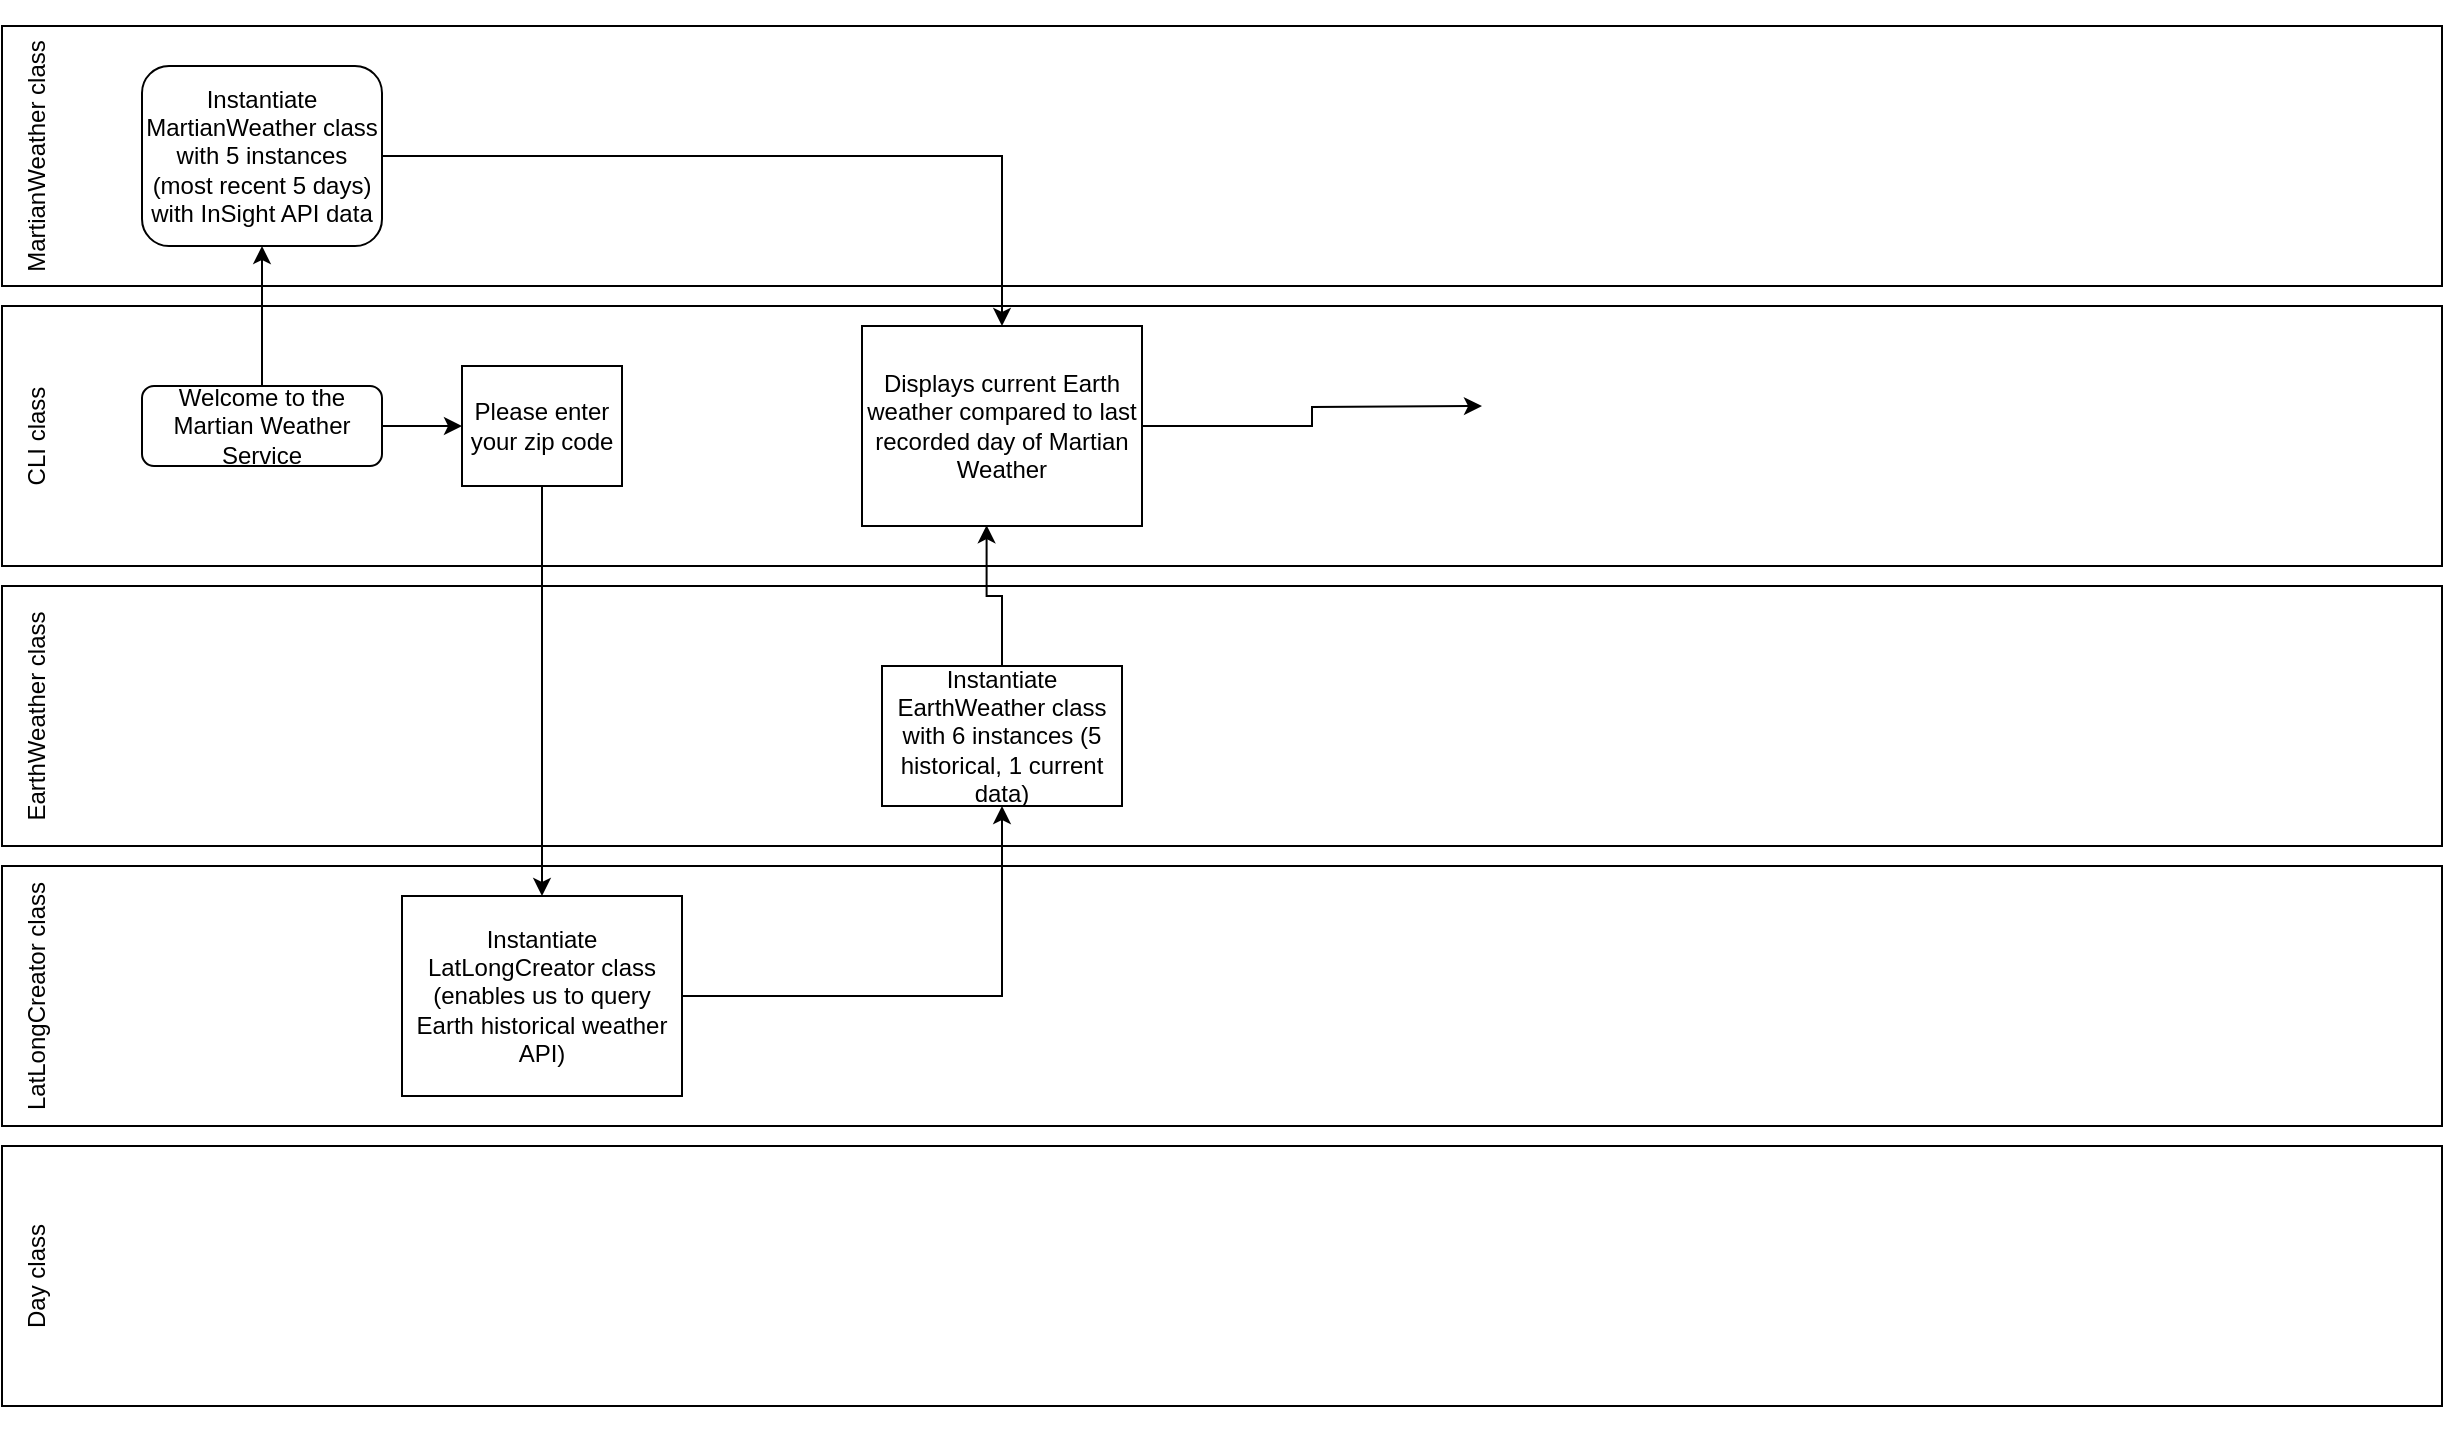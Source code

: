 <mxfile version="13.6.2" type="github">
  <diagram id="C5RBs43oDa-KdzZeNtuy" name="Page-1">
    <mxGraphModel dx="1284" dy="833" grid="1" gridSize="10" guides="1" tooltips="1" connect="1" arrows="1" fold="1" page="1" pageScale="1" pageWidth="827" pageHeight="1169" math="0" shadow="0">
      <root>
        <mxCell id="WIyWlLk6GJQsqaUBKTNV-0" />
        <mxCell id="WIyWlLk6GJQsqaUBKTNV-1" parent="WIyWlLk6GJQsqaUBKTNV-0" />
        <mxCell id="WV5NvqGCyLJuAwGKfBsl-227" value="" style="rounded=0;whiteSpace=wrap;html=1;" vertex="1" parent="WIyWlLk6GJQsqaUBKTNV-1">
          <mxGeometry y="730" width="1220" height="130" as="geometry" />
        </mxCell>
        <mxCell id="WV5NvqGCyLJuAwGKfBsl-225" value="" style="rounded=0;whiteSpace=wrap;html=1;" vertex="1" parent="WIyWlLk6GJQsqaUBKTNV-1">
          <mxGeometry y="590" width="1220" height="130" as="geometry" />
        </mxCell>
        <mxCell id="WV5NvqGCyLJuAwGKfBsl-226" value="LatLongCreator class" style="text;html=1;strokeColor=none;fillColor=none;align=center;verticalAlign=middle;whiteSpace=wrap;rounded=0;rotation=270;" vertex="1" parent="WIyWlLk6GJQsqaUBKTNV-1">
          <mxGeometry x="-60" y="645" width="155" height="20" as="geometry" />
        </mxCell>
        <mxCell id="WV5NvqGCyLJuAwGKfBsl-228" value="Day class" style="text;html=1;strokeColor=none;fillColor=none;align=center;verticalAlign=middle;whiteSpace=wrap;rounded=0;rotation=270;" vertex="1" parent="WIyWlLk6GJQsqaUBKTNV-1">
          <mxGeometry x="-60" y="785" width="155" height="20" as="geometry" />
        </mxCell>
        <mxCell id="WV5NvqGCyLJuAwGKfBsl-223" value="" style="rounded=0;whiteSpace=wrap;html=1;" vertex="1" parent="WIyWlLk6GJQsqaUBKTNV-1">
          <mxGeometry y="450" width="1220" height="130" as="geometry" />
        </mxCell>
        <mxCell id="WV5NvqGCyLJuAwGKfBsl-224" value="EarthWeather class" style="text;html=1;strokeColor=none;fillColor=none;align=center;verticalAlign=middle;whiteSpace=wrap;rounded=0;rotation=270;" vertex="1" parent="WIyWlLk6GJQsqaUBKTNV-1">
          <mxGeometry x="-60" y="505" width="155" height="20" as="geometry" />
        </mxCell>
        <mxCell id="WV5NvqGCyLJuAwGKfBsl-221" value="" style="rounded=0;whiteSpace=wrap;html=1;" vertex="1" parent="WIyWlLk6GJQsqaUBKTNV-1">
          <mxGeometry y="310" width="1220" height="130" as="geometry" />
        </mxCell>
        <mxCell id="WV5NvqGCyLJuAwGKfBsl-222" value="CLI class" style="text;html=1;strokeColor=none;fillColor=none;align=center;verticalAlign=middle;whiteSpace=wrap;rounded=0;rotation=270;" vertex="1" parent="WIyWlLk6GJQsqaUBKTNV-1">
          <mxGeometry x="-60" y="365" width="155" height="20" as="geometry" />
        </mxCell>
        <mxCell id="WV5NvqGCyLJuAwGKfBsl-213" value="" style="rounded=0;whiteSpace=wrap;html=1;" vertex="1" parent="WIyWlLk6GJQsqaUBKTNV-1">
          <mxGeometry y="170" width="1220" height="130" as="geometry" />
        </mxCell>
        <mxCell id="WV5NvqGCyLJuAwGKfBsl-4" style="edgeStyle=orthogonalEdgeStyle;rounded=0;orthogonalLoop=1;jettySize=auto;html=1;exitX=1;exitY=0.5;exitDx=0;exitDy=0;" edge="1" parent="WIyWlLk6GJQsqaUBKTNV-1" source="WIyWlLk6GJQsqaUBKTNV-3" target="hiW3JRpMc0o0yXaNf7gS-0">
          <mxGeometry relative="1" as="geometry" />
        </mxCell>
        <mxCell id="WV5NvqGCyLJuAwGKfBsl-203" style="edgeStyle=orthogonalEdgeStyle;rounded=0;orthogonalLoop=1;jettySize=auto;html=1;exitX=0.5;exitY=0;exitDx=0;exitDy=0;entryX=0.5;entryY=1;entryDx=0;entryDy=0;" edge="1" parent="WIyWlLk6GJQsqaUBKTNV-1" source="WIyWlLk6GJQsqaUBKTNV-3" target="WV5NvqGCyLJuAwGKfBsl-199">
          <mxGeometry relative="1" as="geometry" />
        </mxCell>
        <mxCell id="WIyWlLk6GJQsqaUBKTNV-3" value="Welcome to the Martian Weather Service" style="rounded=1;whiteSpace=wrap;html=1;fontSize=12;glass=0;strokeWidth=1;shadow=0;" parent="WIyWlLk6GJQsqaUBKTNV-1" vertex="1">
          <mxGeometry x="70" y="350" width="120" height="40" as="geometry" />
        </mxCell>
        <mxCell id="WV5NvqGCyLJuAwGKfBsl-229" style="edgeStyle=orthogonalEdgeStyle;rounded=0;orthogonalLoop=1;jettySize=auto;html=1;exitX=0.5;exitY=1;exitDx=0;exitDy=0;" edge="1" parent="WIyWlLk6GJQsqaUBKTNV-1" source="hiW3JRpMc0o0yXaNf7gS-0" target="WV5NvqGCyLJuAwGKfBsl-0">
          <mxGeometry relative="1" as="geometry" />
        </mxCell>
        <mxCell id="hiW3JRpMc0o0yXaNf7gS-0" value="Please enter your zip code" style="rounded=0;whiteSpace=wrap;html=1;" parent="WIyWlLk6GJQsqaUBKTNV-1" vertex="1">
          <mxGeometry x="230" y="340" width="80" height="60" as="geometry" />
        </mxCell>
        <mxCell id="hiW3JRpMc0o0yXaNf7gS-8" style="edgeStyle=orthogonalEdgeStyle;rounded=0;orthogonalLoop=1;jettySize=auto;html=1;exitX=0.5;exitY=1;exitDx=0;exitDy=0;" parent="WIyWlLk6GJQsqaUBKTNV-1" edge="1">
          <mxGeometry relative="1" as="geometry">
            <mxPoint x="300" y="540" as="sourcePoint" />
            <mxPoint x="300" y="540" as="targetPoint" />
          </mxGeometry>
        </mxCell>
        <mxCell id="WV5NvqGCyLJuAwGKfBsl-0" value="Instantiate LatLongCreator class (enables us to query Earth historical weather API)" style="rounded=0;whiteSpace=wrap;html=1;" vertex="1" parent="WIyWlLk6GJQsqaUBKTNV-1">
          <mxGeometry x="200" y="605" width="140" height="100" as="geometry" />
        </mxCell>
        <mxCell id="WV5NvqGCyLJuAwGKfBsl-204" style="edgeStyle=orthogonalEdgeStyle;rounded=0;orthogonalLoop=1;jettySize=auto;html=1;exitX=1;exitY=0.5;exitDx=0;exitDy=0;entryX=0.5;entryY=0;entryDx=0;entryDy=0;" edge="1" parent="WIyWlLk6GJQsqaUBKTNV-1" source="WV5NvqGCyLJuAwGKfBsl-199" target="WV5NvqGCyLJuAwGKfBsl-206">
          <mxGeometry relative="1" as="geometry">
            <mxPoint x="590" y="300" as="targetPoint" />
          </mxGeometry>
        </mxCell>
        <mxCell id="WV5NvqGCyLJuAwGKfBsl-199" value="Instantiate MartianWeather class with 5 instances (most recent 5 days) with InSight API data" style="rounded=1;whiteSpace=wrap;html=1;" vertex="1" parent="WIyWlLk6GJQsqaUBKTNV-1">
          <mxGeometry x="70" y="190" width="120" height="90" as="geometry" />
        </mxCell>
        <mxCell id="WV5NvqGCyLJuAwGKfBsl-235" style="edgeStyle=orthogonalEdgeStyle;rounded=0;orthogonalLoop=1;jettySize=auto;html=1;exitX=0.5;exitY=0;exitDx=0;exitDy=0;entryX=0.445;entryY=0.996;entryDx=0;entryDy=0;entryPerimeter=0;" edge="1" parent="WIyWlLk6GJQsqaUBKTNV-1" source="WV5NvqGCyLJuAwGKfBsl-200" target="WV5NvqGCyLJuAwGKfBsl-206">
          <mxGeometry relative="1" as="geometry" />
        </mxCell>
        <mxCell id="WV5NvqGCyLJuAwGKfBsl-200" value="Instantiate EarthWeather class with 6 instances (5 historical, 1 current data)" style="rounded=0;whiteSpace=wrap;html=1;" vertex="1" parent="WIyWlLk6GJQsqaUBKTNV-1">
          <mxGeometry x="440" y="490" width="120" height="70" as="geometry" />
        </mxCell>
        <mxCell id="WV5NvqGCyLJuAwGKfBsl-207" style="edgeStyle=orthogonalEdgeStyle;rounded=0;orthogonalLoop=1;jettySize=auto;html=1;exitX=1;exitY=0.5;exitDx=0;exitDy=0;" edge="1" parent="WIyWlLk6GJQsqaUBKTNV-1" source="WV5NvqGCyLJuAwGKfBsl-206">
          <mxGeometry relative="1" as="geometry">
            <mxPoint x="740" y="360" as="targetPoint" />
          </mxGeometry>
        </mxCell>
        <mxCell id="WV5NvqGCyLJuAwGKfBsl-206" value="Displays current Earth weather compared to last recorded day of Martian Weather" style="rounded=0;whiteSpace=wrap;html=1;" vertex="1" parent="WIyWlLk6GJQsqaUBKTNV-1">
          <mxGeometry x="430" y="320" width="140" height="100" as="geometry" />
        </mxCell>
        <mxCell id="WV5NvqGCyLJuAwGKfBsl-219" value="MartianWeather class" style="text;html=1;strokeColor=none;fillColor=none;align=center;verticalAlign=middle;whiteSpace=wrap;rounded=0;rotation=270;" vertex="1" parent="WIyWlLk6GJQsqaUBKTNV-1">
          <mxGeometry x="-60" y="225" width="155" height="20" as="geometry" />
        </mxCell>
        <mxCell id="WV5NvqGCyLJuAwGKfBsl-234" style="edgeStyle=orthogonalEdgeStyle;rounded=0;orthogonalLoop=1;jettySize=auto;html=1;" edge="1" parent="WIyWlLk6GJQsqaUBKTNV-1" source="WV5NvqGCyLJuAwGKfBsl-0" target="WV5NvqGCyLJuAwGKfBsl-200">
          <mxGeometry relative="1" as="geometry" />
        </mxCell>
      </root>
    </mxGraphModel>
  </diagram>
</mxfile>
